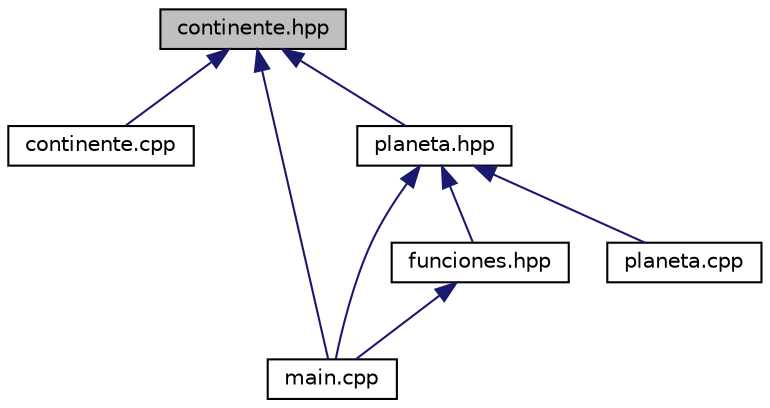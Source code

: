 digraph "continente.hpp"
{
 // LATEX_PDF_SIZE
  edge [fontname="Helvetica",fontsize="10",labelfontname="Helvetica",labelfontsize="10"];
  node [fontname="Helvetica",fontsize="10",shape=record];
  Node1 [label="continente.hpp",height=0.2,width=0.4,color="black", fillcolor="grey75", style="filled", fontcolor="black",tooltip="Se realizan las declaraciones de la clase Planeta, sus métdos y atributos."];
  Node1 -> Node2 [dir="back",color="midnightblue",fontsize="10",style="solid",fontname="Helvetica"];
  Node2 [label="continente.cpp",height=0.2,width=0.4,color="black", fillcolor="white", style="filled",URL="$continente_8cpp.html",tooltip="Se realizan las definiciones de la clase Planeta, sus métdos y atributos."];
  Node1 -> Node3 [dir="back",color="midnightblue",fontsize="10",style="solid",fontname="Helvetica"];
  Node3 [label="main.cpp",height=0.2,width=0.4,color="black", fillcolor="white", style="filled",URL="$main_8cpp.html",tooltip="En este archivo se definen las variables necesarias para el funcionamiento principal del programa y s..."];
  Node1 -> Node4 [dir="back",color="midnightblue",fontsize="10",style="solid",fontname="Helvetica"];
  Node4 [label="planeta.hpp",height=0.2,width=0.4,color="black", fillcolor="white", style="filled",URL="$planeta_8hpp.html",tooltip="Se realizan las declaraciones de la clase Planeta, sus métdos y atributos."];
  Node4 -> Node5 [dir="back",color="midnightblue",fontsize="10",style="solid",fontname="Helvetica"];
  Node5 [label="funciones.hpp",height=0.2,width=0.4,color="black", fillcolor="white", style="filled",URL="$funciones_8hpp.html",tooltip="Se realizan las definiciones de las funciones utilizadas en el programa."];
  Node5 -> Node3 [dir="back",color="midnightblue",fontsize="10",style="solid",fontname="Helvetica"];
  Node4 -> Node3 [dir="back",color="midnightblue",fontsize="10",style="solid",fontname="Helvetica"];
  Node4 -> Node6 [dir="back",color="midnightblue",fontsize="10",style="solid",fontname="Helvetica"];
  Node6 [label="planeta.cpp",height=0.2,width=0.4,color="black", fillcolor="white", style="filled",URL="$planeta_8cpp.html",tooltip="Se realizan las definiciones de la clase Planeta, sus métdos y atributos."];
}

